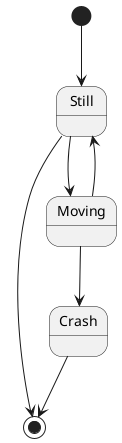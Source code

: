 @startuml
[*] --> Still
Still --> [*]

Still --> Moving
Moving --> Still
Moving --> Crash
Crash --> [*]
@enduml
